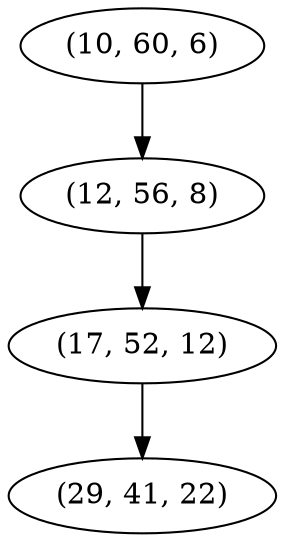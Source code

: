 digraph tree {
    "(10, 60, 6)";
    "(12, 56, 8)";
    "(17, 52, 12)";
    "(29, 41, 22)";
    "(10, 60, 6)" -> "(12, 56, 8)";
    "(12, 56, 8)" -> "(17, 52, 12)";
    "(17, 52, 12)" -> "(29, 41, 22)";
}
